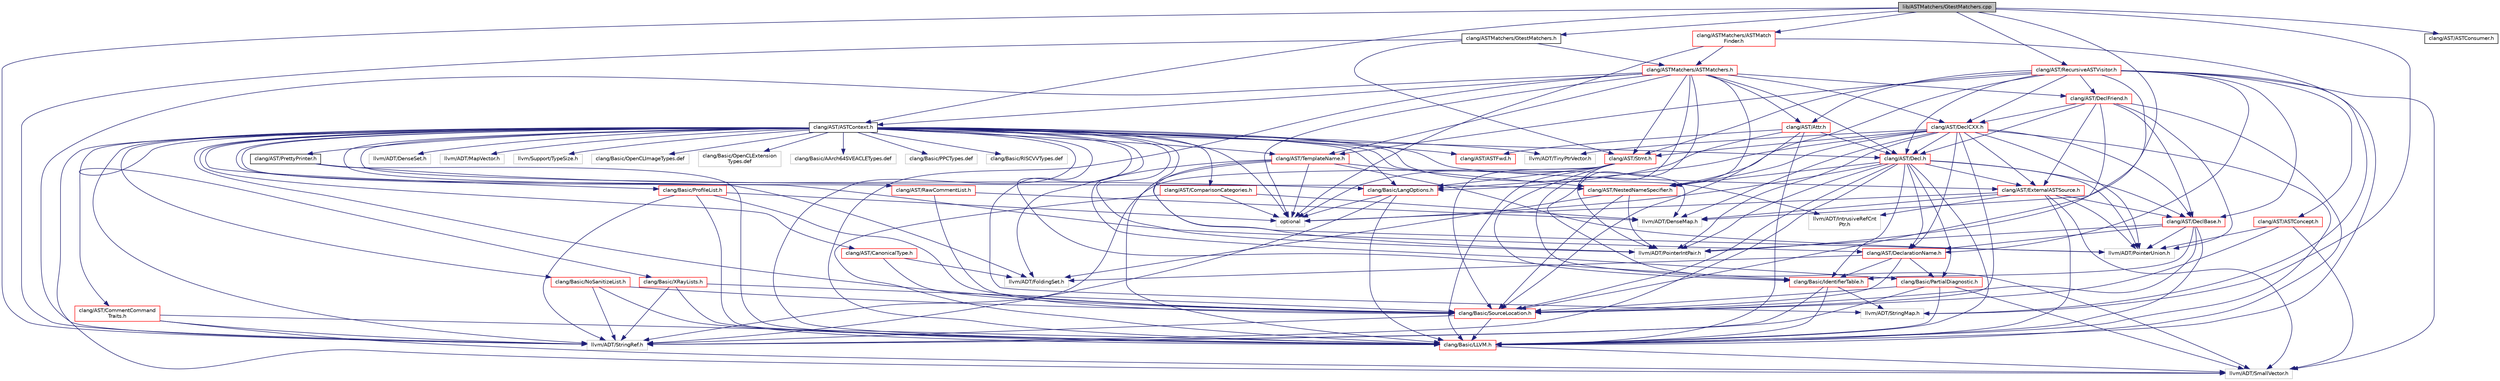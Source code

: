 digraph "lib/ASTMatchers/GtestMatchers.cpp"
{
 // LATEX_PDF_SIZE
  bgcolor="transparent";
  edge [fontname="Helvetica",fontsize="10",labelfontname="Helvetica",labelfontsize="10"];
  node [fontname="Helvetica",fontsize="10",shape=record];
  Node1 [label="lib/ASTMatchers/GtestMatchers.cpp",height=0.2,width=0.4,color="black", fillcolor="grey75", style="filled", fontcolor="black",tooltip=" "];
  Node1 -> Node2 [color="midnightblue",fontsize="10",style="solid",fontname="Helvetica"];
  Node2 [label="clang/ASTMatchers/GtestMatchers.h",height=0.2,width=0.4,color="black",URL="$GtestMatchers_8h.html",tooltip=" "];
  Node2 -> Node3 [color="midnightblue",fontsize="10",style="solid",fontname="Helvetica"];
  Node3 [label="clang/AST/Stmt.h",height=0.2,width=0.4,color="red",URL="$Stmt_8h.html",tooltip=" "];
  Node3 -> Node15 [color="midnightblue",fontsize="10",style="solid",fontname="Helvetica"];
  Node15 [label="clang/Basic/IdentifierTable.h",height=0.2,width=0.4,color="red",URL="$IdentifierTable_8h.html",tooltip=" "];
  Node15 -> Node17 [color="midnightblue",fontsize="10",style="solid",fontname="Helvetica"];
  Node17 [label="clang/Basic/LLVM.h",height=0.2,width=0.4,color="red",URL="$LLVM_8h.html",tooltip=" "];
  Node17 -> Node19 [color="midnightblue",fontsize="10",style="solid",fontname="Helvetica"];
  Node19 [label="llvm/ADT/SmallVector.h",height=0.2,width=0.4,color="grey75",tooltip=" "];
  Node15 -> Node30 [color="midnightblue",fontsize="10",style="solid",fontname="Helvetica"];
  Node30 [label="llvm/ADT/StringMap.h",height=0.2,width=0.4,color="grey75",tooltip=" "];
  Node15 -> Node21 [color="midnightblue",fontsize="10",style="solid",fontname="Helvetica"];
  Node21 [label="llvm/ADT/StringRef.h",height=0.2,width=0.4,color="grey75",tooltip=" "];
  Node3 -> Node17 [color="midnightblue",fontsize="10",style="solid",fontname="Helvetica"];
  Node3 -> Node37 [color="midnightblue",fontsize="10",style="solid",fontname="Helvetica"];
  Node37 [label="clang/Basic/LangOptions.h",height=0.2,width=0.4,color="red",URL="$LangOptions_8h.html",tooltip=" "];
  Node37 -> Node17 [color="midnightblue",fontsize="10",style="solid",fontname="Helvetica"];
  Node37 -> Node21 [color="midnightblue",fontsize="10",style="solid",fontname="Helvetica"];
  Node37 -> Node22 [color="midnightblue",fontsize="10",style="solid",fontname="Helvetica"];
  Node22 [label="optional",height=0.2,width=0.4,color="grey75",tooltip=" "];
  Node3 -> Node57 [color="midnightblue",fontsize="10",style="solid",fontname="Helvetica"];
  Node57 [label="clang/Basic/SourceLocation.h",height=0.2,width=0.4,color="red",URL="$SourceLocation_8h.html",tooltip=" "];
  Node57 -> Node17 [color="midnightblue",fontsize="10",style="solid",fontname="Helvetica"];
  Node57 -> Node21 [color="midnightblue",fontsize="10",style="solid",fontname="Helvetica"];
  Node3 -> Node64 [color="midnightblue",fontsize="10",style="solid",fontname="Helvetica"];
  Node64 [label="llvm/ADT/PointerIntPair.h",height=0.2,width=0.4,color="grey75",tooltip=" "];
  Node3 -> Node21 [color="midnightblue",fontsize="10",style="solid",fontname="Helvetica"];
  Node3 -> Node22 [color="midnightblue",fontsize="10",style="solid",fontname="Helvetica"];
  Node2 -> Node69 [color="midnightblue",fontsize="10",style="solid",fontname="Helvetica"];
  Node69 [label="clang/ASTMatchers/ASTMatchers.h",height=0.2,width=0.4,color="red",URL="$ASTMatchers_8h.html",tooltip=" "];
  Node69 -> Node70 [color="midnightblue",fontsize="10",style="solid",fontname="Helvetica"];
  Node70 [label="clang/AST/ASTContext.h",height=0.2,width=0.4,color="black",URL="$ASTContext_8h.html",tooltip=" "];
  Node70 -> Node71 [color="midnightblue",fontsize="10",style="solid",fontname="Helvetica"];
  Node71 [label="clang/AST/ASTFwd.h",height=0.2,width=0.4,color="red",URL="$ASTFwd_8h.html",tooltip=" "];
  Node70 -> Node76 [color="midnightblue",fontsize="10",style="solid",fontname="Helvetica"];
  Node76 [label="clang/AST/CanonicalType.h",height=0.2,width=0.4,color="red",URL="$CanonicalType_8h.html",tooltip=" "];
  Node76 -> Node57 [color="midnightblue",fontsize="10",style="solid",fontname="Helvetica"];
  Node76 -> Node87 [color="midnightblue",fontsize="10",style="solid",fontname="Helvetica"];
  Node87 [label="llvm/ADT/FoldingSet.h",height=0.2,width=0.4,color="grey75",tooltip=" "];
  Node70 -> Node103 [color="midnightblue",fontsize="10",style="solid",fontname="Helvetica"];
  Node103 [label="clang/AST/CommentCommand\lTraits.h",height=0.2,width=0.4,color="red",URL="$CommentCommandTraits_8h.html",tooltip=" "];
  Node103 -> Node17 [color="midnightblue",fontsize="10",style="solid",fontname="Helvetica"];
  Node103 -> Node19 [color="midnightblue",fontsize="10",style="solid",fontname="Helvetica"];
  Node103 -> Node21 [color="midnightblue",fontsize="10",style="solid",fontname="Helvetica"];
  Node70 -> Node105 [color="midnightblue",fontsize="10",style="solid",fontname="Helvetica"];
  Node105 [label="clang/AST/ComparisonCategories.h",height=0.2,width=0.4,color="red",URL="$ComparisonCategories_8h.html",tooltip=" "];
  Node105 -> Node17 [color="midnightblue",fontsize="10",style="solid",fontname="Helvetica"];
  Node105 -> Node83 [color="midnightblue",fontsize="10",style="solid",fontname="Helvetica"];
  Node83 [label="llvm/ADT/DenseMap.h",height=0.2,width=0.4,color="grey75",tooltip=" "];
  Node105 -> Node22 [color="midnightblue",fontsize="10",style="solid",fontname="Helvetica"];
  Node70 -> Node107 [color="midnightblue",fontsize="10",style="solid",fontname="Helvetica"];
  Node107 [label="clang/AST/Decl.h",height=0.2,width=0.4,color="red",URL="$Decl_8h.html",tooltip=" "];
  Node107 -> Node113 [color="midnightblue",fontsize="10",style="solid",fontname="Helvetica"];
  Node113 [label="clang/AST/DeclBase.h",height=0.2,width=0.4,color="red",URL="$DeclBase_8h.html",tooltip=" "];
  Node113 -> Node117 [color="midnightblue",fontsize="10",style="solid",fontname="Helvetica"];
  Node117 [label="clang/AST/DeclarationName.h",height=0.2,width=0.4,color="red",URL="$DeclarationName_8h.html",tooltip=" "];
  Node117 -> Node15 [color="midnightblue",fontsize="10",style="solid",fontname="Helvetica"];
  Node117 -> Node94 [color="midnightblue",fontsize="10",style="solid",fontname="Helvetica"];
  Node94 [label="clang/Basic/PartialDiagnostic.h",height=0.2,width=0.4,color="red",URL="$PartialDiagnostic_8h.html",tooltip=" "];
  Node94 -> Node17 [color="midnightblue",fontsize="10",style="solid",fontname="Helvetica"];
  Node94 -> Node57 [color="midnightblue",fontsize="10",style="solid",fontname="Helvetica"];
  Node94 -> Node19 [color="midnightblue",fontsize="10",style="solid",fontname="Helvetica"];
  Node94 -> Node21 [color="midnightblue",fontsize="10",style="solid",fontname="Helvetica"];
  Node117 -> Node57 [color="midnightblue",fontsize="10",style="solid",fontname="Helvetica"];
  Node117 -> Node87 [color="midnightblue",fontsize="10",style="solid",fontname="Helvetica"];
  Node113 -> Node15 [color="midnightblue",fontsize="10",style="solid",fontname="Helvetica"];
  Node113 -> Node17 [color="midnightblue",fontsize="10",style="solid",fontname="Helvetica"];
  Node113 -> Node57 [color="midnightblue",fontsize="10",style="solid",fontname="Helvetica"];
  Node113 -> Node64 [color="midnightblue",fontsize="10",style="solid",fontname="Helvetica"];
  Node113 -> Node90 [color="midnightblue",fontsize="10",style="solid",fontname="Helvetica"];
  Node90 [label="llvm/ADT/PointerUnion.h",height=0.2,width=0.4,color="grey75",tooltip=" "];
  Node107 -> Node117 [color="midnightblue",fontsize="10",style="solid",fontname="Helvetica"];
  Node107 -> Node122 [color="midnightblue",fontsize="10",style="solid",fontname="Helvetica"];
  Node122 [label="clang/AST/ExternalASTSource.h",height=0.2,width=0.4,color="red",URL="$ExternalASTSource_8h.html",tooltip=" "];
  Node122 -> Node113 [color="midnightblue",fontsize="10",style="solid",fontname="Helvetica"];
  Node122 -> Node17 [color="midnightblue",fontsize="10",style="solid",fontname="Helvetica"];
  Node122 -> Node83 [color="midnightblue",fontsize="10",style="solid",fontname="Helvetica"];
  Node122 -> Node20 [color="midnightblue",fontsize="10",style="solid",fontname="Helvetica"];
  Node20 [label="llvm/ADT/IntrusiveRefCnt\lPtr.h",height=0.2,width=0.4,color="grey75",tooltip=" "];
  Node122 -> Node90 [color="midnightblue",fontsize="10",style="solid",fontname="Helvetica"];
  Node122 -> Node19 [color="midnightblue",fontsize="10",style="solid",fontname="Helvetica"];
  Node122 -> Node22 [color="midnightblue",fontsize="10",style="solid",fontname="Helvetica"];
  Node107 -> Node78 [color="midnightblue",fontsize="10",style="solid",fontname="Helvetica"];
  Node78 [label="clang/AST/NestedNameSpecifier.h",height=0.2,width=0.4,color="red",URL="$NestedNameSpecifier_8h.html",tooltip=" "];
  Node78 -> Node57 [color="midnightblue",fontsize="10",style="solid",fontname="Helvetica"];
  Node78 -> Node87 [color="midnightblue",fontsize="10",style="solid",fontname="Helvetica"];
  Node78 -> Node64 [color="midnightblue",fontsize="10",style="solid",fontname="Helvetica"];
  Node107 -> Node15 [color="midnightblue",fontsize="10",style="solid",fontname="Helvetica"];
  Node107 -> Node17 [color="midnightblue",fontsize="10",style="solid",fontname="Helvetica"];
  Node107 -> Node94 [color="midnightblue",fontsize="10",style="solid",fontname="Helvetica"];
  Node107 -> Node57 [color="midnightblue",fontsize="10",style="solid",fontname="Helvetica"];
  Node107 -> Node64 [color="midnightblue",fontsize="10",style="solid",fontname="Helvetica"];
  Node107 -> Node90 [color="midnightblue",fontsize="10",style="solid",fontname="Helvetica"];
  Node107 -> Node21 [color="midnightblue",fontsize="10",style="solid",fontname="Helvetica"];
  Node107 -> Node22 [color="midnightblue",fontsize="10",style="solid",fontname="Helvetica"];
  Node70 -> Node117 [color="midnightblue",fontsize="10",style="solid",fontname="Helvetica"];
  Node70 -> Node122 [color="midnightblue",fontsize="10",style="solid",fontname="Helvetica"];
  Node70 -> Node78 [color="midnightblue",fontsize="10",style="solid",fontname="Helvetica"];
  Node70 -> Node128 [color="midnightblue",fontsize="10",style="solid",fontname="Helvetica"];
  Node128 [label="clang/AST/PrettyPrinter.h",height=0.2,width=0.4,color="black",URL="$PrettyPrinter_8h.html",tooltip=" "];
  Node128 -> Node17 [color="midnightblue",fontsize="10",style="solid",fontname="Helvetica"];
  Node128 -> Node37 [color="midnightblue",fontsize="10",style="solid",fontname="Helvetica"];
  Node70 -> Node129 [color="midnightblue",fontsize="10",style="solid",fontname="Helvetica"];
  Node129 [label="clang/AST/RawCommentList.h",height=0.2,width=0.4,color="red",URL="$RawCommentList_8h.html",tooltip=" "];
  Node129 -> Node57 [color="midnightblue",fontsize="10",style="solid",fontname="Helvetica"];
  Node129 -> Node83 [color="midnightblue",fontsize="10",style="solid",fontname="Helvetica"];
  Node70 -> Node89 [color="midnightblue",fontsize="10",style="solid",fontname="Helvetica"];
  Node89 [label="clang/AST/TemplateName.h",height=0.2,width=0.4,color="red",URL="$TemplateName_8h.html",tooltip=" "];
  Node89 -> Node78 [color="midnightblue",fontsize="10",style="solid",fontname="Helvetica"];
  Node89 -> Node17 [color="midnightblue",fontsize="10",style="solid",fontname="Helvetica"];
  Node89 -> Node87 [color="midnightblue",fontsize="10",style="solid",fontname="Helvetica"];
  Node89 -> Node64 [color="midnightblue",fontsize="10",style="solid",fontname="Helvetica"];
  Node89 -> Node90 [color="midnightblue",fontsize="10",style="solid",fontname="Helvetica"];
  Node89 -> Node22 [color="midnightblue",fontsize="10",style="solid",fontname="Helvetica"];
  Node70 -> Node15 [color="midnightblue",fontsize="10",style="solid",fontname="Helvetica"];
  Node70 -> Node17 [color="midnightblue",fontsize="10",style="solid",fontname="Helvetica"];
  Node70 -> Node37 [color="midnightblue",fontsize="10",style="solid",fontname="Helvetica"];
  Node70 -> Node130 [color="midnightblue",fontsize="10",style="solid",fontname="Helvetica"];
  Node130 [label="clang/Basic/NoSanitizeList.h",height=0.2,width=0.4,color="red",URL="$NoSanitizeList_8h.html",tooltip=" "];
  Node130 -> Node17 [color="midnightblue",fontsize="10",style="solid",fontname="Helvetica"];
  Node130 -> Node57 [color="midnightblue",fontsize="10",style="solid",fontname="Helvetica"];
  Node130 -> Node21 [color="midnightblue",fontsize="10",style="solid",fontname="Helvetica"];
  Node70 -> Node94 [color="midnightblue",fontsize="10",style="solid",fontname="Helvetica"];
  Node70 -> Node131 [color="midnightblue",fontsize="10",style="solid",fontname="Helvetica"];
  Node131 [label="clang/Basic/ProfileList.h",height=0.2,width=0.4,color="red",URL="$ProfileList_8h.html",tooltip=" "];
  Node131 -> Node17 [color="midnightblue",fontsize="10",style="solid",fontname="Helvetica"];
  Node131 -> Node57 [color="midnightblue",fontsize="10",style="solid",fontname="Helvetica"];
  Node131 -> Node21 [color="midnightblue",fontsize="10",style="solid",fontname="Helvetica"];
  Node131 -> Node22 [color="midnightblue",fontsize="10",style="solid",fontname="Helvetica"];
  Node70 -> Node57 [color="midnightblue",fontsize="10",style="solid",fontname="Helvetica"];
  Node70 -> Node139 [color="midnightblue",fontsize="10",style="solid",fontname="Helvetica"];
  Node139 [label="clang/Basic/XRayLists.h",height=0.2,width=0.4,color="red",URL="$XRayLists_8h.html",tooltip=" "];
  Node139 -> Node17 [color="midnightblue",fontsize="10",style="solid",fontname="Helvetica"];
  Node139 -> Node57 [color="midnightblue",fontsize="10",style="solid",fontname="Helvetica"];
  Node139 -> Node21 [color="midnightblue",fontsize="10",style="solid",fontname="Helvetica"];
  Node70 -> Node83 [color="midnightblue",fontsize="10",style="solid",fontname="Helvetica"];
  Node70 -> Node140 [color="midnightblue",fontsize="10",style="solid",fontname="Helvetica"];
  Node140 [label="llvm/ADT/DenseSet.h",height=0.2,width=0.4,color="grey75",tooltip=" "];
  Node70 -> Node87 [color="midnightblue",fontsize="10",style="solid",fontname="Helvetica"];
  Node70 -> Node20 [color="midnightblue",fontsize="10",style="solid",fontname="Helvetica"];
  Node70 -> Node141 [color="midnightblue",fontsize="10",style="solid",fontname="Helvetica"];
  Node141 [label="llvm/ADT/MapVector.h",height=0.2,width=0.4,color="grey75",tooltip=" "];
  Node70 -> Node64 [color="midnightblue",fontsize="10",style="solid",fontname="Helvetica"];
  Node70 -> Node90 [color="midnightblue",fontsize="10",style="solid",fontname="Helvetica"];
  Node70 -> Node19 [color="midnightblue",fontsize="10",style="solid",fontname="Helvetica"];
  Node70 -> Node30 [color="midnightblue",fontsize="10",style="solid",fontname="Helvetica"];
  Node70 -> Node21 [color="midnightblue",fontsize="10",style="solid",fontname="Helvetica"];
  Node70 -> Node142 [color="midnightblue",fontsize="10",style="solid",fontname="Helvetica"];
  Node142 [label="llvm/ADT/TinyPtrVector.h",height=0.2,width=0.4,color="grey75",tooltip=" "];
  Node70 -> Node143 [color="midnightblue",fontsize="10",style="solid",fontname="Helvetica"];
  Node143 [label="llvm/Support/TypeSize.h",height=0.2,width=0.4,color="grey75",tooltip=" "];
  Node70 -> Node22 [color="midnightblue",fontsize="10",style="solid",fontname="Helvetica"];
  Node70 -> Node61 [color="midnightblue",fontsize="10",style="solid",fontname="Helvetica"];
  Node61 [label="clang/Basic/OpenCLImageTypes.def",height=0.2,width=0.4,color="grey75",tooltip=" "];
  Node70 -> Node98 [color="midnightblue",fontsize="10",style="solid",fontname="Helvetica"];
  Node98 [label="clang/Basic/OpenCLExtension\lTypes.def",height=0.2,width=0.4,color="grey75",tooltip=" "];
  Node70 -> Node99 [color="midnightblue",fontsize="10",style="solid",fontname="Helvetica"];
  Node99 [label="clang/Basic/AArch64SVEACLETypes.def",height=0.2,width=0.4,color="grey75",tooltip=" "];
  Node70 -> Node100 [color="midnightblue",fontsize="10",style="solid",fontname="Helvetica"];
  Node100 [label="clang/Basic/PPCTypes.def",height=0.2,width=0.4,color="grey75",tooltip=" "];
  Node70 -> Node101 [color="midnightblue",fontsize="10",style="solid",fontname="Helvetica"];
  Node101 [label="clang/Basic/RISCVVTypes.def",height=0.2,width=0.4,color="grey75",tooltip=" "];
  Node69 -> Node165 [color="midnightblue",fontsize="10",style="solid",fontname="Helvetica"];
  Node165 [label="clang/AST/Attr.h",height=0.2,width=0.4,color="red",URL="$Attr_8h.html",tooltip=" "];
  Node165 -> Node71 [color="midnightblue",fontsize="10",style="solid",fontname="Helvetica"];
  Node165 -> Node107 [color="midnightblue",fontsize="10",style="solid",fontname="Helvetica"];
  Node165 -> Node37 [color="midnightblue",fontsize="10",style="solid",fontname="Helvetica"];
  Node165 -> Node17 [color="midnightblue",fontsize="10",style="solid",fontname="Helvetica"];
  Node165 -> Node57 [color="midnightblue",fontsize="10",style="solid",fontname="Helvetica"];
  Node69 -> Node107 [color="midnightblue",fontsize="10",style="solid",fontname="Helvetica"];
  Node69 -> Node145 [color="midnightblue",fontsize="10",style="solid",fontname="Helvetica"];
  Node145 [label="clang/AST/DeclCXX.h",height=0.2,width=0.4,color="red",URL="$DeclCXX_8h.html",tooltip=" "];
  Node145 -> Node107 [color="midnightblue",fontsize="10",style="solid",fontname="Helvetica"];
  Node145 -> Node113 [color="midnightblue",fontsize="10",style="solid",fontname="Helvetica"];
  Node145 -> Node117 [color="midnightblue",fontsize="10",style="solid",fontname="Helvetica"];
  Node145 -> Node122 [color="midnightblue",fontsize="10",style="solid",fontname="Helvetica"];
  Node145 -> Node78 [color="midnightblue",fontsize="10",style="solid",fontname="Helvetica"];
  Node145 -> Node3 [color="midnightblue",fontsize="10",style="solid",fontname="Helvetica"];
  Node145 -> Node17 [color="midnightblue",fontsize="10",style="solid",fontname="Helvetica"];
  Node145 -> Node37 [color="midnightblue",fontsize="10",style="solid",fontname="Helvetica"];
  Node145 -> Node57 [color="midnightblue",fontsize="10",style="solid",fontname="Helvetica"];
  Node145 -> Node83 [color="midnightblue",fontsize="10",style="solid",fontname="Helvetica"];
  Node145 -> Node64 [color="midnightblue",fontsize="10",style="solid",fontname="Helvetica"];
  Node145 -> Node90 [color="midnightblue",fontsize="10",style="solid",fontname="Helvetica"];
  Node145 -> Node142 [color="midnightblue",fontsize="10",style="solid",fontname="Helvetica"];
  Node69 -> Node176 [color="midnightblue",fontsize="10",style="solid",fontname="Helvetica"];
  Node176 [label="clang/AST/DeclFriend.h",height=0.2,width=0.4,color="red",URL="$DeclFriend_8h.html",tooltip=" "];
  Node176 -> Node107 [color="midnightblue",fontsize="10",style="solid",fontname="Helvetica"];
  Node176 -> Node113 [color="midnightblue",fontsize="10",style="solid",fontname="Helvetica"];
  Node176 -> Node145 [color="midnightblue",fontsize="10",style="solid",fontname="Helvetica"];
  Node176 -> Node122 [color="midnightblue",fontsize="10",style="solid",fontname="Helvetica"];
  Node176 -> Node17 [color="midnightblue",fontsize="10",style="solid",fontname="Helvetica"];
  Node176 -> Node57 [color="midnightblue",fontsize="10",style="solid",fontname="Helvetica"];
  Node176 -> Node90 [color="midnightblue",fontsize="10",style="solid",fontname="Helvetica"];
  Node69 -> Node78 [color="midnightblue",fontsize="10",style="solid",fontname="Helvetica"];
  Node69 -> Node3 [color="midnightblue",fontsize="10",style="solid",fontname="Helvetica"];
  Node69 -> Node89 [color="midnightblue",fontsize="10",style="solid",fontname="Helvetica"];
  Node69 -> Node15 [color="midnightblue",fontsize="10",style="solid",fontname="Helvetica"];
  Node69 -> Node17 [color="midnightblue",fontsize="10",style="solid",fontname="Helvetica"];
  Node69 -> Node19 [color="midnightblue",fontsize="10",style="solid",fontname="Helvetica"];
  Node69 -> Node21 [color="midnightblue",fontsize="10",style="solid",fontname="Helvetica"];
  Node69 -> Node22 [color="midnightblue",fontsize="10",style="solid",fontname="Helvetica"];
  Node2 -> Node21 [color="midnightblue",fontsize="10",style="solid",fontname="Helvetica"];
  Node1 -> Node211 [color="midnightblue",fontsize="10",style="solid",fontname="Helvetica"];
  Node211 [label="clang/AST/ASTConsumer.h",height=0.2,width=0.4,color="black",URL="$ASTConsumer_8h.html",tooltip=" "];
  Node1 -> Node70 [color="midnightblue",fontsize="10",style="solid",fontname="Helvetica"];
  Node1 -> Node212 [color="midnightblue",fontsize="10",style="solid",fontname="Helvetica"];
  Node212 [label="clang/AST/RecursiveASTVisitor.h",height=0.2,width=0.4,color="red",URL="$RecursiveASTVisitor_8h.html",tooltip=" "];
  Node212 -> Node178 [color="midnightblue",fontsize="10",style="solid",fontname="Helvetica"];
  Node178 [label="clang/AST/ASTConcept.h",height=0.2,width=0.4,color="red",URL="$ASTConcept_8h.html",tooltip="This file provides AST data structures related to concepts."];
  Node178 -> Node57 [color="midnightblue",fontsize="10",style="solid",fontname="Helvetica"];
  Node178 -> Node90 [color="midnightblue",fontsize="10",style="solid",fontname="Helvetica"];
  Node178 -> Node19 [color="midnightblue",fontsize="10",style="solid",fontname="Helvetica"];
  Node212 -> Node165 [color="midnightblue",fontsize="10",style="solid",fontname="Helvetica"];
  Node212 -> Node107 [color="midnightblue",fontsize="10",style="solid",fontname="Helvetica"];
  Node212 -> Node113 [color="midnightblue",fontsize="10",style="solid",fontname="Helvetica"];
  Node212 -> Node145 [color="midnightblue",fontsize="10",style="solid",fontname="Helvetica"];
  Node212 -> Node176 [color="midnightblue",fontsize="10",style="solid",fontname="Helvetica"];
  Node212 -> Node117 [color="midnightblue",fontsize="10",style="solid",fontname="Helvetica"];
  Node212 -> Node78 [color="midnightblue",fontsize="10",style="solid",fontname="Helvetica"];
  Node212 -> Node3 [color="midnightblue",fontsize="10",style="solid",fontname="Helvetica"];
  Node212 -> Node89 [color="midnightblue",fontsize="10",style="solid",fontname="Helvetica"];
  Node212 -> Node17 [color="midnightblue",fontsize="10",style="solid",fontname="Helvetica"];
  Node212 -> Node64 [color="midnightblue",fontsize="10",style="solid",fontname="Helvetica"];
  Node212 -> Node19 [color="midnightblue",fontsize="10",style="solid",fontname="Helvetica"];
  Node1 -> Node217 [color="midnightblue",fontsize="10",style="solid",fontname="Helvetica"];
  Node217 [label="clang/ASTMatchers/ASTMatch\lFinder.h",height=0.2,width=0.4,color="red",URL="$ASTMatchFinder_8h.html",tooltip=" "];
  Node217 -> Node69 [color="midnightblue",fontsize="10",style="solid",fontname="Helvetica"];
  Node217 -> Node30 [color="midnightblue",fontsize="10",style="solid",fontname="Helvetica"];
  Node217 -> Node22 [color="midnightblue",fontsize="10",style="solid",fontname="Helvetica"];
  Node1 -> Node83 [color="midnightblue",fontsize="10",style="solid",fontname="Helvetica"];
  Node1 -> Node30 [color="midnightblue",fontsize="10",style="solid",fontname="Helvetica"];
  Node1 -> Node21 [color="midnightblue",fontsize="10",style="solid",fontname="Helvetica"];
}
